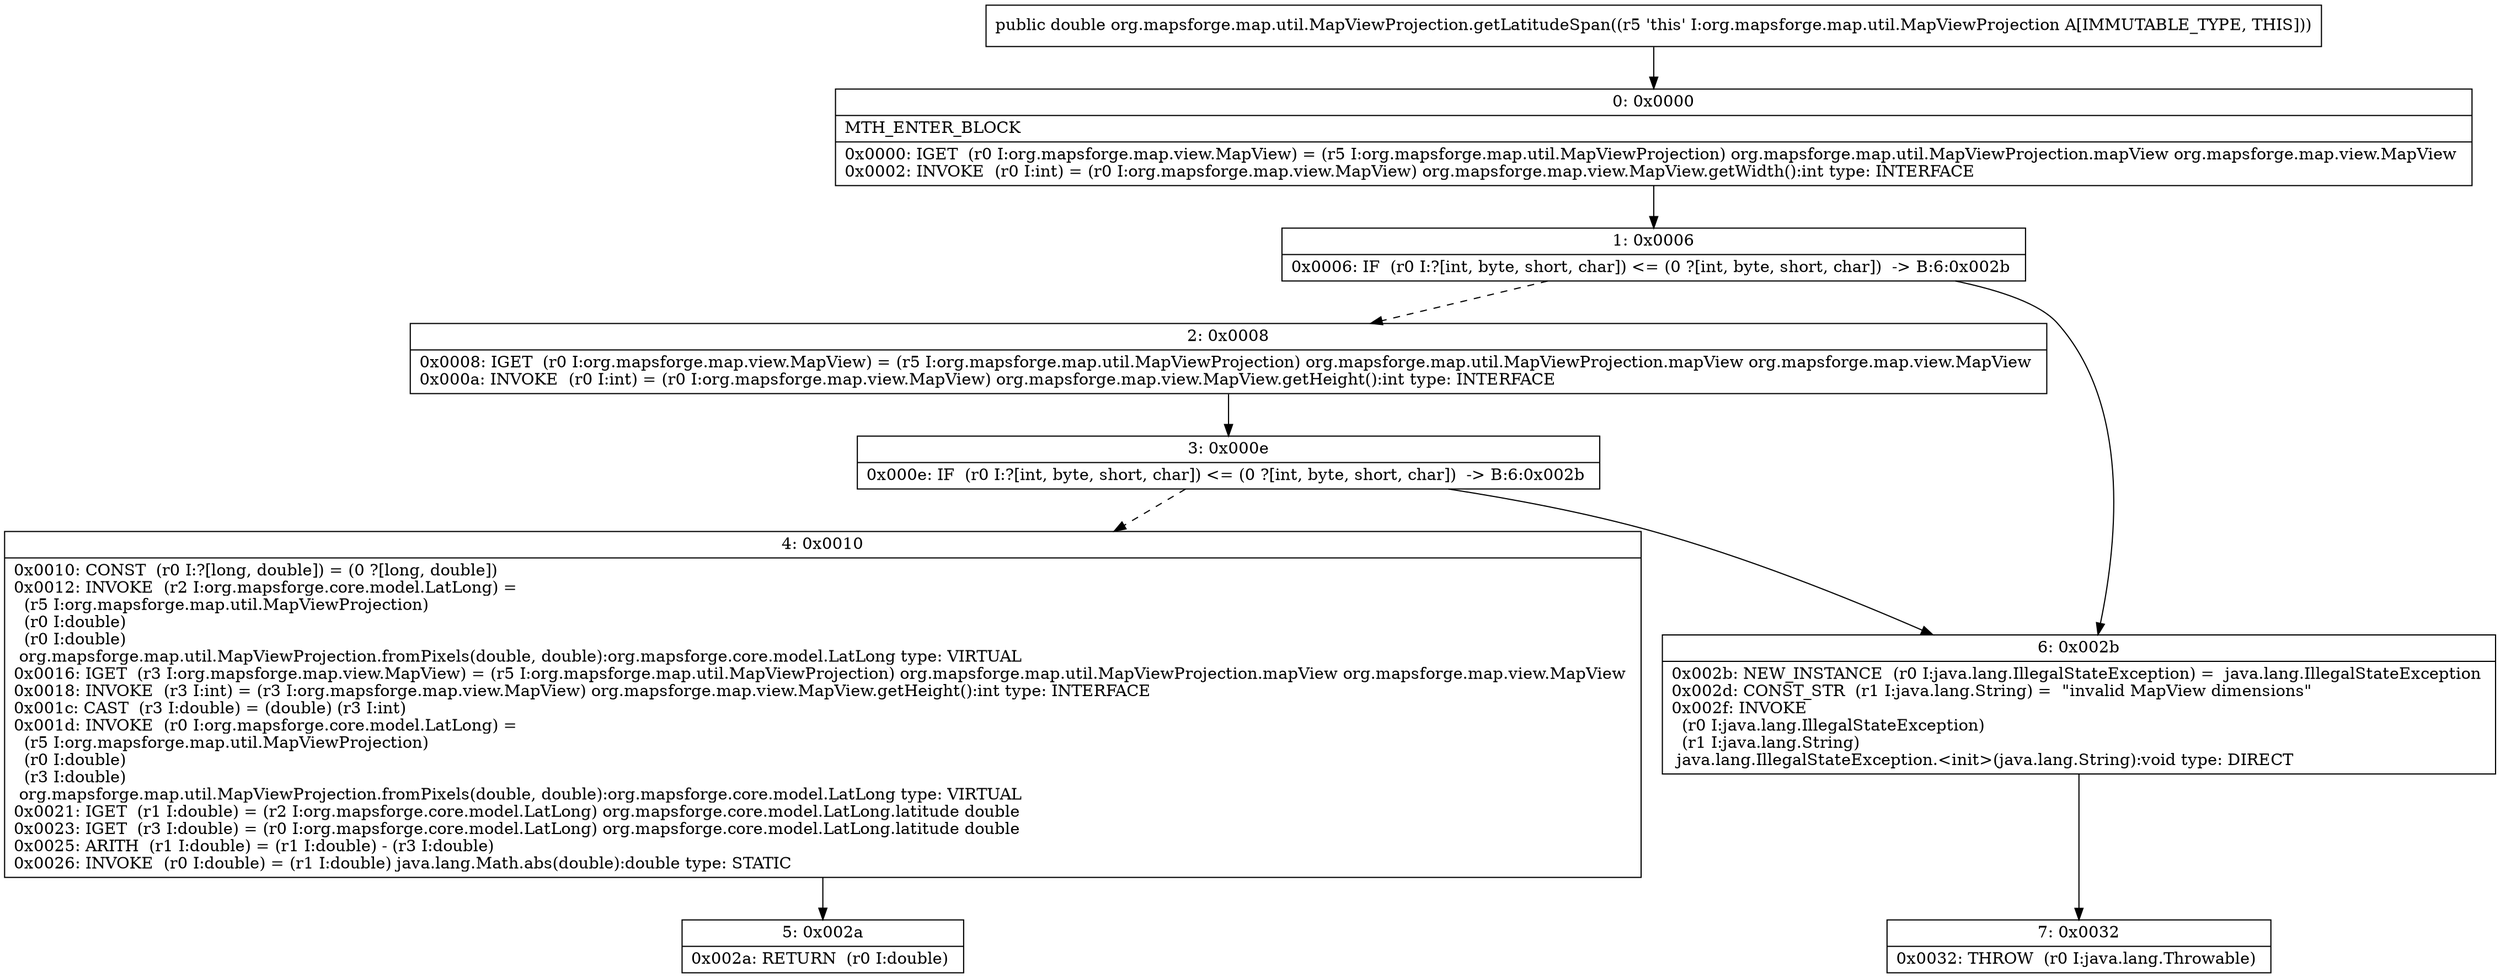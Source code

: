 digraph "CFG fororg.mapsforge.map.util.MapViewProjection.getLatitudeSpan()D" {
Node_0 [shape=record,label="{0\:\ 0x0000|MTH_ENTER_BLOCK\l|0x0000: IGET  (r0 I:org.mapsforge.map.view.MapView) = (r5 I:org.mapsforge.map.util.MapViewProjection) org.mapsforge.map.util.MapViewProjection.mapView org.mapsforge.map.view.MapView \l0x0002: INVOKE  (r0 I:int) = (r0 I:org.mapsforge.map.view.MapView) org.mapsforge.map.view.MapView.getWidth():int type: INTERFACE \l}"];
Node_1 [shape=record,label="{1\:\ 0x0006|0x0006: IF  (r0 I:?[int, byte, short, char]) \<= (0 ?[int, byte, short, char])  \-\> B:6:0x002b \l}"];
Node_2 [shape=record,label="{2\:\ 0x0008|0x0008: IGET  (r0 I:org.mapsforge.map.view.MapView) = (r5 I:org.mapsforge.map.util.MapViewProjection) org.mapsforge.map.util.MapViewProjection.mapView org.mapsforge.map.view.MapView \l0x000a: INVOKE  (r0 I:int) = (r0 I:org.mapsforge.map.view.MapView) org.mapsforge.map.view.MapView.getHeight():int type: INTERFACE \l}"];
Node_3 [shape=record,label="{3\:\ 0x000e|0x000e: IF  (r0 I:?[int, byte, short, char]) \<= (0 ?[int, byte, short, char])  \-\> B:6:0x002b \l}"];
Node_4 [shape=record,label="{4\:\ 0x0010|0x0010: CONST  (r0 I:?[long, double]) = (0 ?[long, double]) \l0x0012: INVOKE  (r2 I:org.mapsforge.core.model.LatLong) = \l  (r5 I:org.mapsforge.map.util.MapViewProjection)\l  (r0 I:double)\l  (r0 I:double)\l org.mapsforge.map.util.MapViewProjection.fromPixels(double, double):org.mapsforge.core.model.LatLong type: VIRTUAL \l0x0016: IGET  (r3 I:org.mapsforge.map.view.MapView) = (r5 I:org.mapsforge.map.util.MapViewProjection) org.mapsforge.map.util.MapViewProjection.mapView org.mapsforge.map.view.MapView \l0x0018: INVOKE  (r3 I:int) = (r3 I:org.mapsforge.map.view.MapView) org.mapsforge.map.view.MapView.getHeight():int type: INTERFACE \l0x001c: CAST  (r3 I:double) = (double) (r3 I:int) \l0x001d: INVOKE  (r0 I:org.mapsforge.core.model.LatLong) = \l  (r5 I:org.mapsforge.map.util.MapViewProjection)\l  (r0 I:double)\l  (r3 I:double)\l org.mapsforge.map.util.MapViewProjection.fromPixels(double, double):org.mapsforge.core.model.LatLong type: VIRTUAL \l0x0021: IGET  (r1 I:double) = (r2 I:org.mapsforge.core.model.LatLong) org.mapsforge.core.model.LatLong.latitude double \l0x0023: IGET  (r3 I:double) = (r0 I:org.mapsforge.core.model.LatLong) org.mapsforge.core.model.LatLong.latitude double \l0x0025: ARITH  (r1 I:double) = (r1 I:double) \- (r3 I:double) \l0x0026: INVOKE  (r0 I:double) = (r1 I:double) java.lang.Math.abs(double):double type: STATIC \l}"];
Node_5 [shape=record,label="{5\:\ 0x002a|0x002a: RETURN  (r0 I:double) \l}"];
Node_6 [shape=record,label="{6\:\ 0x002b|0x002b: NEW_INSTANCE  (r0 I:java.lang.IllegalStateException) =  java.lang.IllegalStateException \l0x002d: CONST_STR  (r1 I:java.lang.String) =  \"invalid MapView dimensions\" \l0x002f: INVOKE  \l  (r0 I:java.lang.IllegalStateException)\l  (r1 I:java.lang.String)\l java.lang.IllegalStateException.\<init\>(java.lang.String):void type: DIRECT \l}"];
Node_7 [shape=record,label="{7\:\ 0x0032|0x0032: THROW  (r0 I:java.lang.Throwable) \l}"];
MethodNode[shape=record,label="{public double org.mapsforge.map.util.MapViewProjection.getLatitudeSpan((r5 'this' I:org.mapsforge.map.util.MapViewProjection A[IMMUTABLE_TYPE, THIS])) }"];
MethodNode -> Node_0;
Node_0 -> Node_1;
Node_1 -> Node_2[style=dashed];
Node_1 -> Node_6;
Node_2 -> Node_3;
Node_3 -> Node_4[style=dashed];
Node_3 -> Node_6;
Node_4 -> Node_5;
Node_6 -> Node_7;
}

